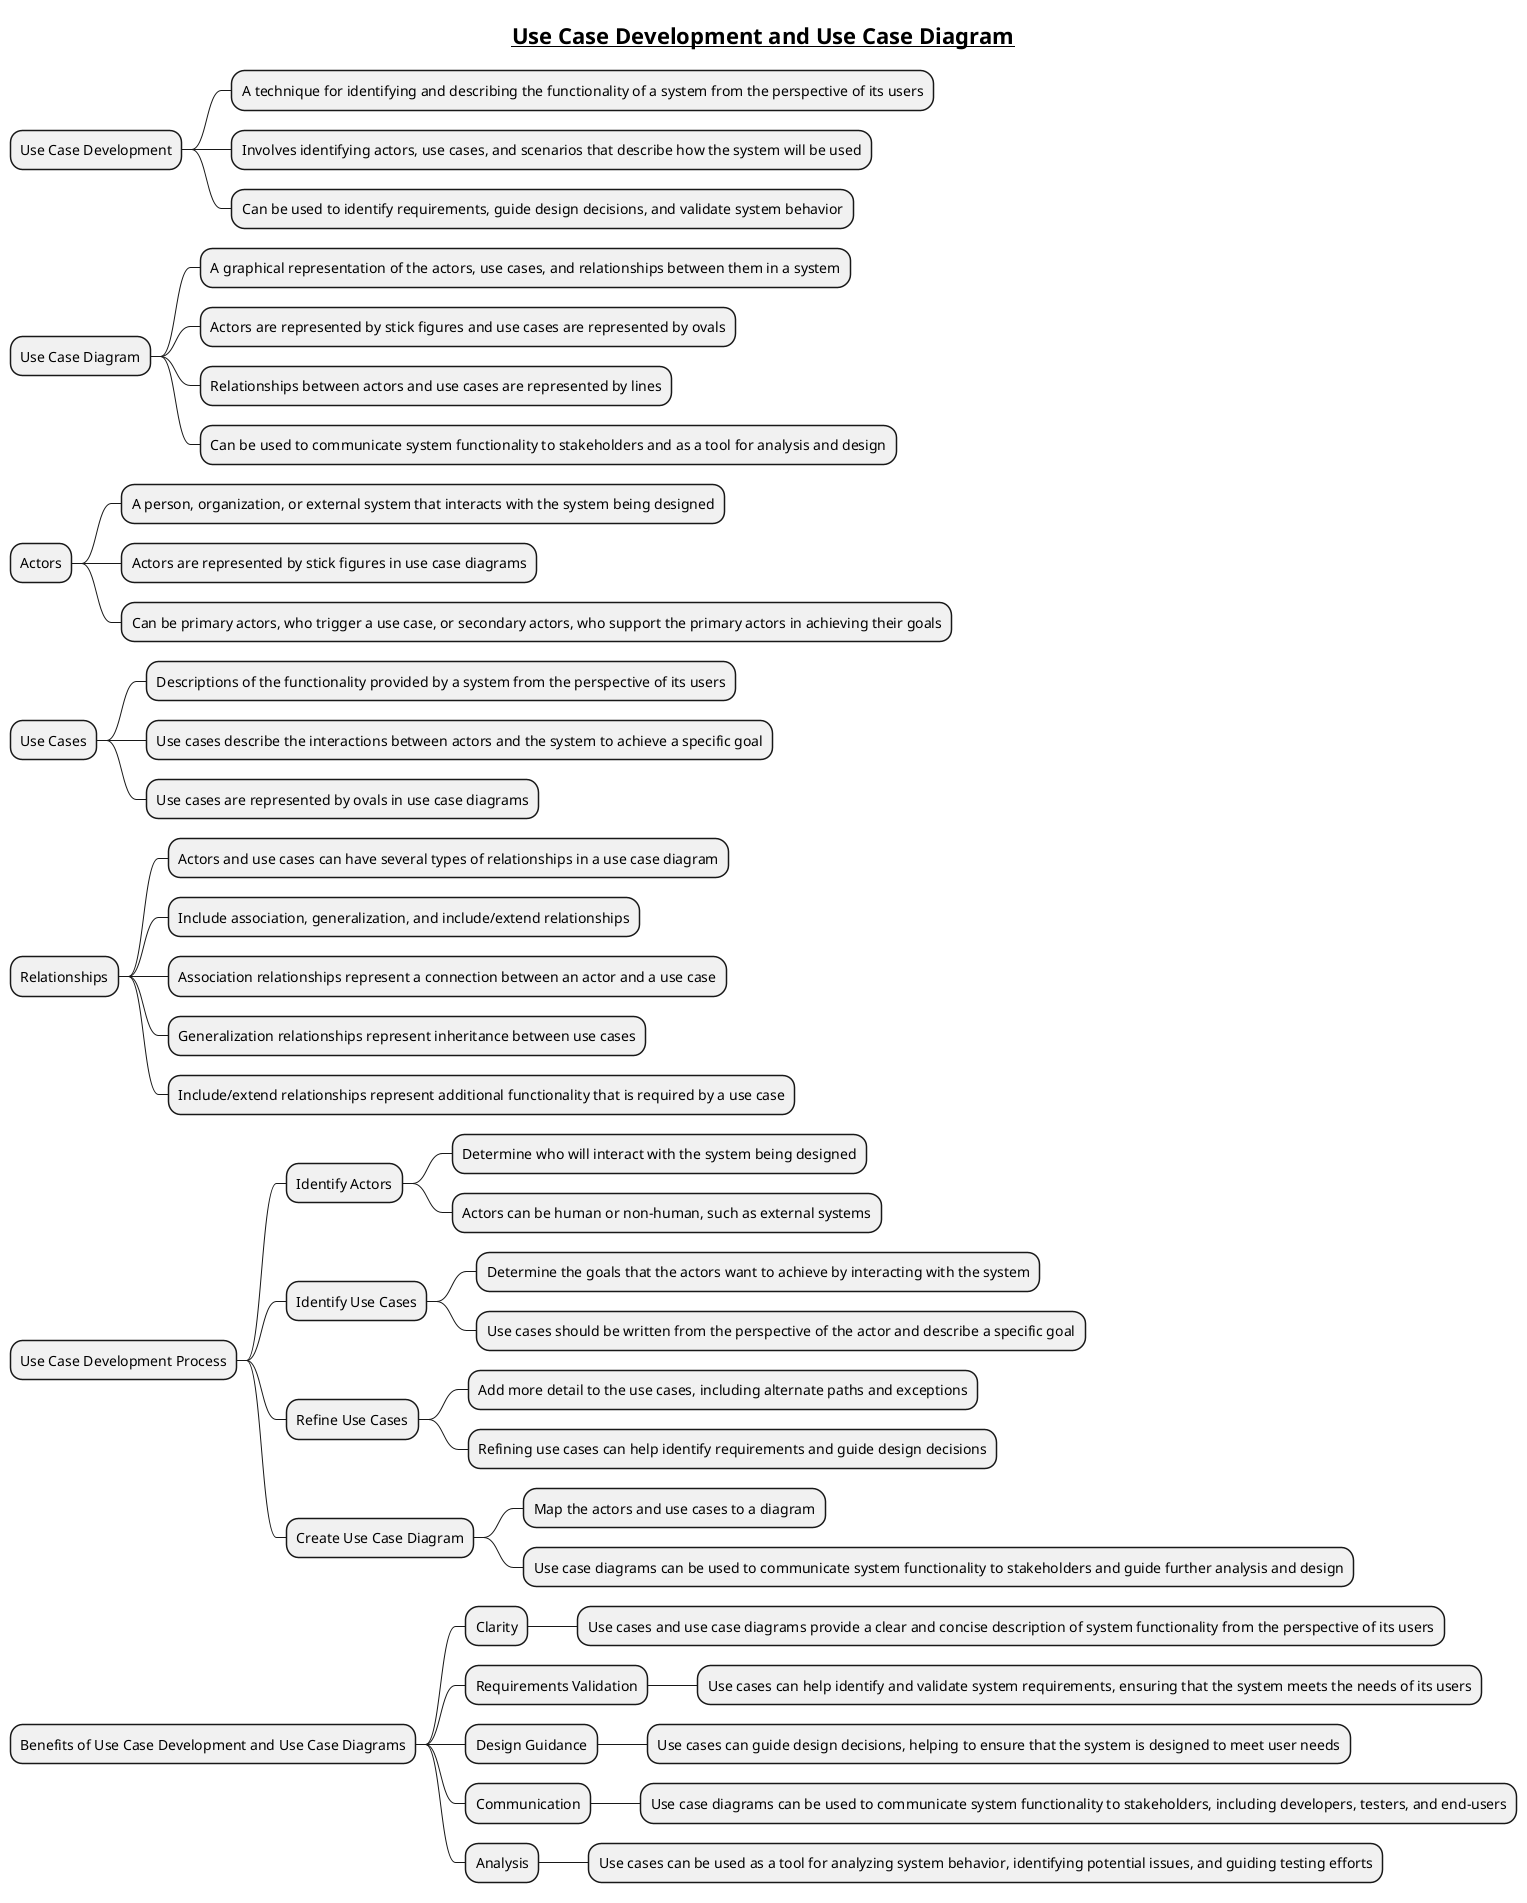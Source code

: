 @startmindmap
title =__Use Case Development and Use Case Diagram__

* Use Case Development
** A technique for identifying and describing the functionality of a system from the perspective of its users
** Involves identifying actors, use cases, and scenarios that describe how the system will be used
** Can be used to identify requirements, guide design decisions, and validate system behavior

* Use Case Diagram
** A graphical representation of the actors, use cases, and relationships between them in a system
** Actors are represented by stick figures and use cases are represented by ovals
** Relationships between actors and use cases are represented by lines
** Can be used to communicate system functionality to stakeholders and as a tool for analysis and design

* Actors
** A person, organization, or external system that interacts with the system being designed
** Actors are represented by stick figures in use case diagrams
** Can be primary actors, who trigger a use case, or secondary actors, who support the primary actors in achieving their goals

* Use Cases
** Descriptions of the functionality provided by a system from the perspective of its users
** Use cases describe the interactions between actors and the system to achieve a specific goal
** Use cases are represented by ovals in use case diagrams

* Relationships
** Actors and use cases can have several types of relationships in a use case diagram
** Include association, generalization, and include/extend relationships
** Association relationships represent a connection between an actor and a use case
** Generalization relationships represent inheritance between use cases
** Include/extend relationships represent additional functionality that is required by a use case

* Use Case Development Process
** Identify Actors
*** Determine who will interact with the system being designed
*** Actors can be human or non-human, such as external systems
** Identify Use Cases
*** Determine the goals that the actors want to achieve by interacting with the system
*** Use cases should be written from the perspective of the actor and describe a specific goal
** Refine Use Cases
*** Add more detail to the use cases, including alternate paths and exceptions
*** Refining use cases can help identify requirements and guide design decisions
** Create Use Case Diagram
*** Map the actors and use cases to a diagram
*** Use case diagrams can be used to communicate system functionality to stakeholders and guide further analysis and design

* Benefits of Use Case Development and Use Case Diagrams
** Clarity
*** Use cases and use case diagrams provide a clear and concise description of system functionality from the perspective of its users
** Requirements Validation
*** Use cases can help identify and validate system requirements, ensuring that the system meets the needs of its users
** Design Guidance
*** Use cases can guide design decisions, helping to ensure that the system is designed to meet user needs
** Communication
*** Use case diagrams can be used to communicate system functionality to stakeholders, including developers, testers, and end-users
** Analysis
*** Use cases can be used as a tool for analyzing system behavior, identifying potential issues, and guiding testing efforts
@endmindmap
